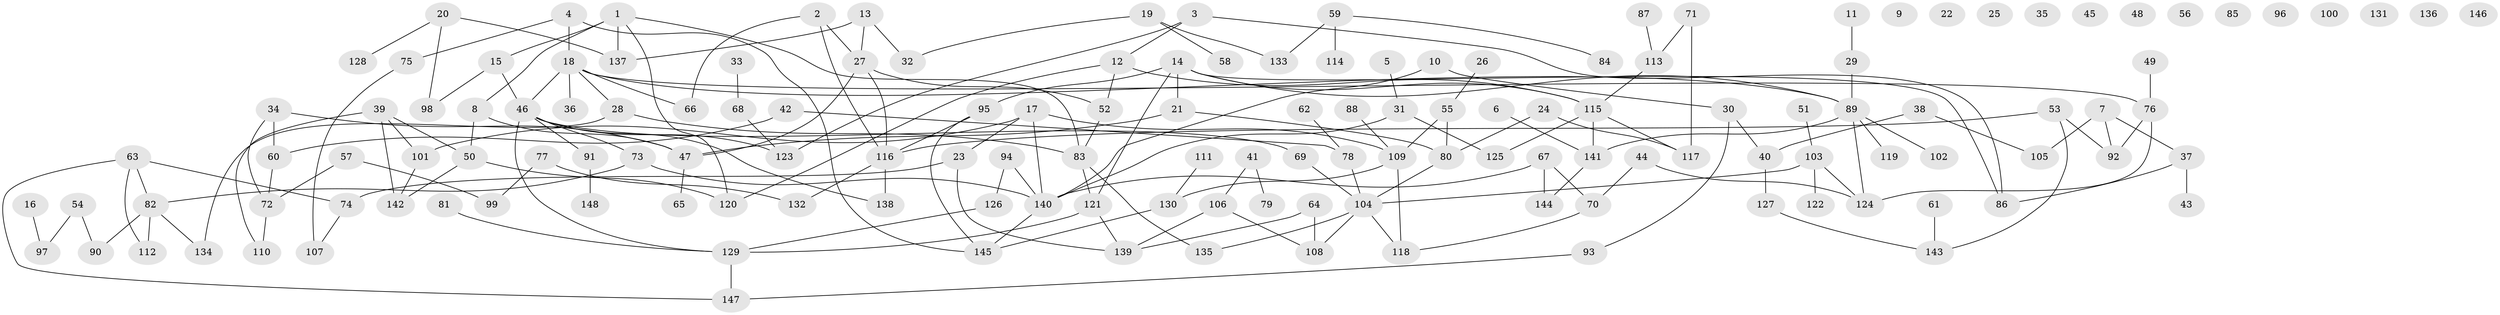 // coarse degree distribution, {7: 0.045454545454545456, 5: 0.022727272727272728, 3: 0.20454545454545456, 1: 0.19318181818181818, 6: 0.03409090909090909, 0: 0.14772727272727273, 8: 0.022727272727272728, 11: 0.011363636363636364, 14: 0.011363636363636364, 2: 0.23863636363636365, 4: 0.056818181818181816, 10: 0.011363636363636364}
// Generated by graph-tools (version 1.1) at 2025/16/03/04/25 18:16:41]
// undirected, 148 vertices, 187 edges
graph export_dot {
graph [start="1"]
  node [color=gray90,style=filled];
  1;
  2;
  3;
  4;
  5;
  6;
  7;
  8;
  9;
  10;
  11;
  12;
  13;
  14;
  15;
  16;
  17;
  18;
  19;
  20;
  21;
  22;
  23;
  24;
  25;
  26;
  27;
  28;
  29;
  30;
  31;
  32;
  33;
  34;
  35;
  36;
  37;
  38;
  39;
  40;
  41;
  42;
  43;
  44;
  45;
  46;
  47;
  48;
  49;
  50;
  51;
  52;
  53;
  54;
  55;
  56;
  57;
  58;
  59;
  60;
  61;
  62;
  63;
  64;
  65;
  66;
  67;
  68;
  69;
  70;
  71;
  72;
  73;
  74;
  75;
  76;
  77;
  78;
  79;
  80;
  81;
  82;
  83;
  84;
  85;
  86;
  87;
  88;
  89;
  90;
  91;
  92;
  93;
  94;
  95;
  96;
  97;
  98;
  99;
  100;
  101;
  102;
  103;
  104;
  105;
  106;
  107;
  108;
  109;
  110;
  111;
  112;
  113;
  114;
  115;
  116;
  117;
  118;
  119;
  120;
  121;
  122;
  123;
  124;
  125;
  126;
  127;
  128;
  129;
  130;
  131;
  132;
  133;
  134;
  135;
  136;
  137;
  138;
  139;
  140;
  141;
  142;
  143;
  144;
  145;
  146;
  147;
  148;
  1 -- 8;
  1 -- 15;
  1 -- 83;
  1 -- 120;
  1 -- 137;
  2 -- 27;
  2 -- 66;
  2 -- 116;
  3 -- 12;
  3 -- 86;
  3 -- 123;
  4 -- 18;
  4 -- 75;
  4 -- 145;
  5 -- 31;
  6 -- 141;
  7 -- 37;
  7 -- 92;
  7 -- 105;
  8 -- 47;
  8 -- 50;
  10 -- 30;
  10 -- 140;
  11 -- 29;
  12 -- 52;
  12 -- 115;
  12 -- 120;
  13 -- 27;
  13 -- 32;
  13 -- 137;
  14 -- 21;
  14 -- 86;
  14 -- 89;
  14 -- 95;
  14 -- 115;
  14 -- 121;
  15 -- 46;
  15 -- 98;
  16 -- 97;
  17 -- 23;
  17 -- 101;
  17 -- 109;
  17 -- 140;
  18 -- 28;
  18 -- 36;
  18 -- 46;
  18 -- 66;
  18 -- 76;
  18 -- 89;
  19 -- 32;
  19 -- 58;
  19 -- 133;
  20 -- 98;
  20 -- 128;
  20 -- 137;
  21 -- 47;
  21 -- 80;
  23 -- 74;
  23 -- 139;
  24 -- 80;
  24 -- 117;
  26 -- 55;
  27 -- 47;
  27 -- 52;
  27 -- 116;
  28 -- 83;
  28 -- 134;
  29 -- 89;
  30 -- 40;
  30 -- 93;
  31 -- 125;
  31 -- 140;
  33 -- 68;
  34 -- 47;
  34 -- 60;
  34 -- 72;
  37 -- 43;
  37 -- 86;
  38 -- 40;
  38 -- 105;
  39 -- 50;
  39 -- 101;
  39 -- 110;
  39 -- 142;
  40 -- 127;
  41 -- 79;
  41 -- 106;
  42 -- 60;
  42 -- 78;
  44 -- 70;
  44 -- 124;
  46 -- 69;
  46 -- 73;
  46 -- 91;
  46 -- 123;
  46 -- 129;
  46 -- 138;
  47 -- 65;
  49 -- 76;
  50 -- 120;
  50 -- 142;
  51 -- 103;
  52 -- 83;
  53 -- 92;
  53 -- 116;
  53 -- 143;
  54 -- 90;
  54 -- 97;
  55 -- 80;
  55 -- 109;
  57 -- 72;
  57 -- 99;
  59 -- 84;
  59 -- 114;
  59 -- 133;
  60 -- 72;
  61 -- 143;
  62 -- 78;
  63 -- 74;
  63 -- 82;
  63 -- 112;
  63 -- 147;
  64 -- 108;
  64 -- 139;
  67 -- 70;
  67 -- 140;
  67 -- 144;
  68 -- 123;
  69 -- 104;
  70 -- 118;
  71 -- 113;
  71 -- 117;
  72 -- 110;
  73 -- 82;
  73 -- 140;
  74 -- 107;
  75 -- 107;
  76 -- 92;
  76 -- 124;
  77 -- 99;
  77 -- 132;
  78 -- 104;
  80 -- 104;
  81 -- 129;
  82 -- 90;
  82 -- 112;
  82 -- 134;
  83 -- 121;
  83 -- 135;
  87 -- 113;
  88 -- 109;
  89 -- 102;
  89 -- 119;
  89 -- 124;
  89 -- 141;
  91 -- 148;
  93 -- 147;
  94 -- 126;
  94 -- 140;
  95 -- 116;
  95 -- 145;
  101 -- 142;
  103 -- 104;
  103 -- 122;
  103 -- 124;
  104 -- 108;
  104 -- 118;
  104 -- 135;
  106 -- 108;
  106 -- 139;
  109 -- 118;
  109 -- 130;
  111 -- 130;
  113 -- 115;
  115 -- 117;
  115 -- 125;
  115 -- 141;
  116 -- 132;
  116 -- 138;
  121 -- 129;
  121 -- 139;
  126 -- 129;
  127 -- 143;
  129 -- 147;
  130 -- 145;
  140 -- 145;
  141 -- 144;
}
